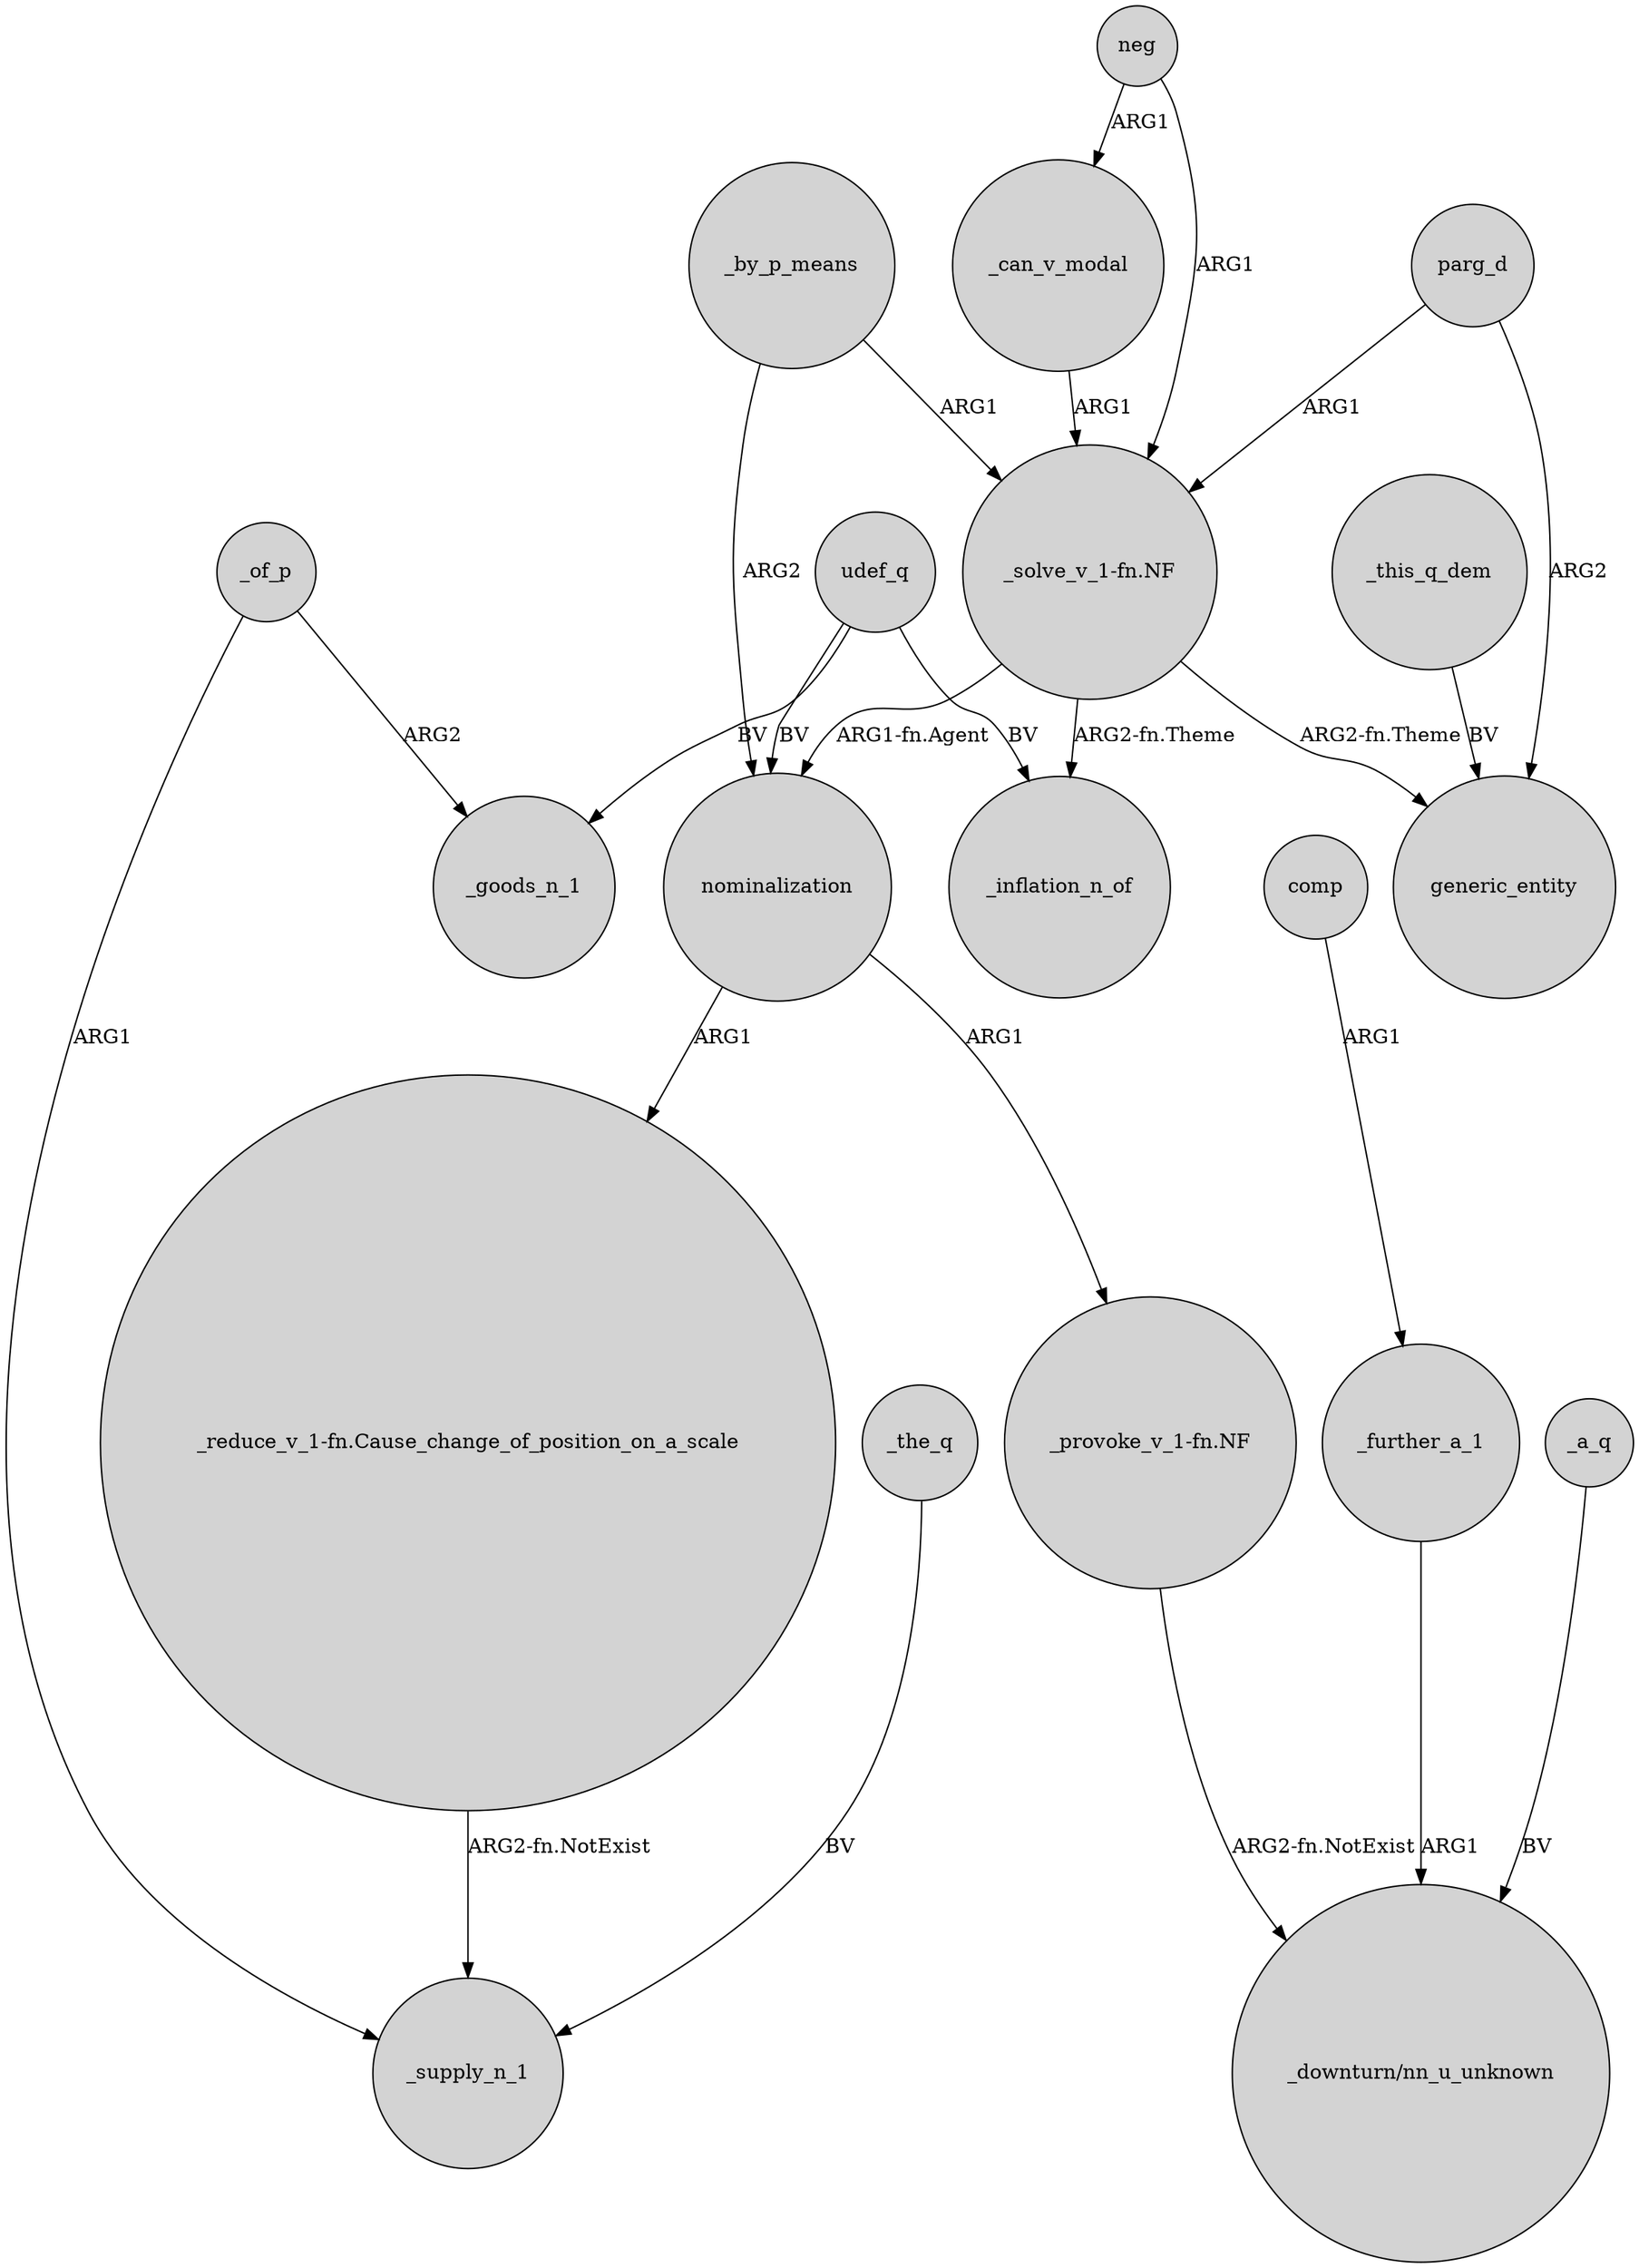 digraph {
	node [shape=circle style=filled]
	"_reduce_v_1-fn.Cause_change_of_position_on_a_scale" -> _supply_n_1 [label="ARG2-fn.NotExist"]
	udef_q -> _inflation_n_of [label=BV]
	_by_p_means -> nominalization [label=ARG2]
	"_solve_v_1-fn.NF" -> _inflation_n_of [label="ARG2-fn.Theme"]
	parg_d -> "_solve_v_1-fn.NF" [label=ARG1]
	_further_a_1 -> "_downturn/nn_u_unknown" [label=ARG1]
	_of_p -> _goods_n_1 [label=ARG2]
	parg_d -> generic_entity [label=ARG2]
	"_provoke_v_1-fn.NF" -> "_downturn/nn_u_unknown" [label="ARG2-fn.NotExist"]
	_of_p -> _supply_n_1 [label=ARG1]
	nominalization -> "_reduce_v_1-fn.Cause_change_of_position_on_a_scale" [label=ARG1]
	_can_v_modal -> "_solve_v_1-fn.NF" [label=ARG1]
	_by_p_means -> "_solve_v_1-fn.NF" [label=ARG1]
	"_solve_v_1-fn.NF" -> nominalization [label="ARG1-fn.Agent"]
	"_solve_v_1-fn.NF" -> generic_entity [label="ARG2-fn.Theme"]
	neg -> "_solve_v_1-fn.NF" [label=ARG1]
	_the_q -> _supply_n_1 [label=BV]
	_this_q_dem -> generic_entity [label=BV]
	comp -> _further_a_1 [label=ARG1]
	_a_q -> "_downturn/nn_u_unknown" [label=BV]
	udef_q -> _goods_n_1 [label=BV]
	nominalization -> "_provoke_v_1-fn.NF" [label=ARG1]
	udef_q -> nominalization [label=BV]
	neg -> _can_v_modal [label=ARG1]
}
